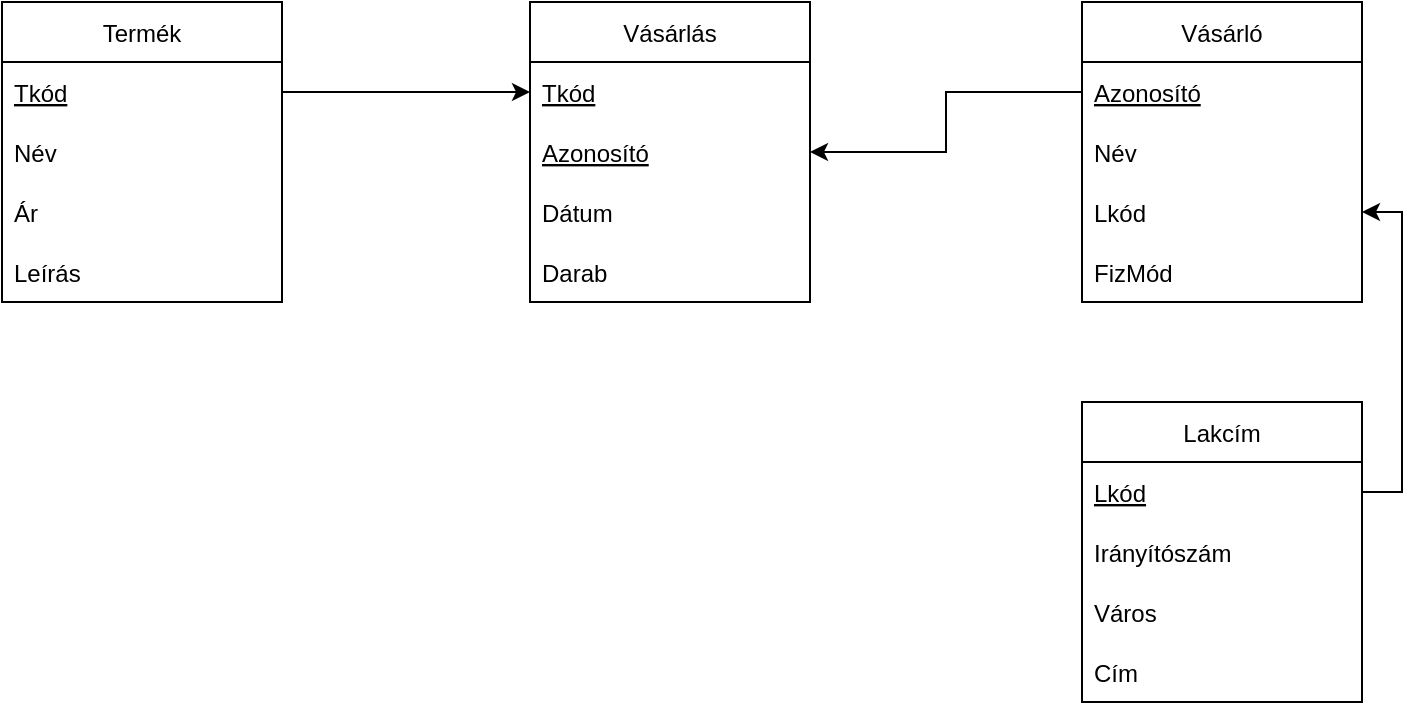 <mxfile type="device" version="20.4.0"><diagram id="51gSqynrOT2nDJ08s5hc" name="1 oldal"><mxGraphModel grid="1" dx="1422" dy="792" gridSize="10" guides="1" tooltips="1" connect="1" arrows="1" fold="1" page="1" pageScale="1" pageWidth="827" pageHeight="1169" math="0" shadow="0"><root><mxCell id="0"/><mxCell id="1" parent="0"/><mxCell id="RFC1I0LMJKI8otfmj6Ni-25" value="" parent="1" style="edgeStyle=orthogonalEdgeStyle;rounded=0;orthogonalLoop=1;jettySize=auto;html=1;exitX=1;exitY=0.5;exitDx=0;exitDy=0;" edge="1" source="RFC1I0LMJKI8otfmj6Ni-3" target="RFC1I0LMJKI8otfmj6Ni-19"><mxGeometry as="geometry" relative="1"><mxPoint as="targetPoint" x="330" y="195"/></mxGeometry></mxCell><mxCell id="RFC1I0LMJKI8otfmj6Ni-2" value="Termék" parent="1" style="swimlane;fontStyle=0;childLayout=stackLayout;horizontal=1;startSize=30;horizontalStack=0;resizeParent=1;resizeParentMax=0;resizeLast=0;collapsible=1;marginBottom=0;" vertex="1"><mxGeometry as="geometry" x="80" y="120" width="140" height="150"/></mxCell><mxCell id="RFC1I0LMJKI8otfmj6Ni-3" value="Tkód" parent="RFC1I0LMJKI8otfmj6Ni-2" style="text;strokeColor=none;fillColor=none;align=left;verticalAlign=middle;spacingLeft=4;spacingRight=4;overflow=hidden;points=[[0,0.5],[1,0.5]];portConstraint=eastwest;rotatable=0;fontStyle=4" vertex="1"><mxGeometry as="geometry" y="30" width="140" height="30"/></mxCell><mxCell id="RFC1I0LMJKI8otfmj6Ni-4" value="Név" parent="RFC1I0LMJKI8otfmj6Ni-2" style="text;strokeColor=none;fillColor=none;align=left;verticalAlign=middle;spacingLeft=4;spacingRight=4;overflow=hidden;points=[[0,0.5],[1,0.5]];portConstraint=eastwest;rotatable=0;" vertex="1"><mxGeometry as="geometry" y="60" width="140" height="30"/></mxCell><mxCell id="RFC1I0LMJKI8otfmj6Ni-5" value="Ár" parent="RFC1I0LMJKI8otfmj6Ni-2" style="text;strokeColor=none;fillColor=none;align=left;verticalAlign=middle;spacingLeft=4;spacingRight=4;overflow=hidden;points=[[0,0.5],[1,0.5]];portConstraint=eastwest;rotatable=0;" vertex="1"><mxGeometry as="geometry" y="90" width="140" height="30"/></mxCell><mxCell id="RFC1I0LMJKI8otfmj6Ni-6" value="Leírás" parent="RFC1I0LMJKI8otfmj6Ni-2" style="text;strokeColor=none;fillColor=none;align=left;verticalAlign=middle;spacingLeft=4;spacingRight=4;overflow=hidden;points=[[0,0.5],[1,0.5]];portConstraint=eastwest;rotatable=0;" vertex="1"><mxGeometry as="geometry" y="120" width="140" height="30"/></mxCell><mxCell id="RFC1I0LMJKI8otfmj6Ni-27" value="" parent="1" style="edgeStyle=orthogonalEdgeStyle;rounded=0;orthogonalLoop=1;jettySize=auto;html=1;exitX=0;exitY=0.5;exitDx=0;exitDy=0;entryX=1;entryY=0.5;entryDx=0;entryDy=0;" edge="1" source="RFC1I0LMJKI8otfmj6Ni-8" target="RFC1I0LMJKI8otfmj6Ni-20"><mxGeometry as="geometry" relative="1"><mxPoint as="targetPoint" x="510" y="195"/></mxGeometry></mxCell><mxCell id="RFC1I0LMJKI8otfmj6Ni-7" value="Vásárló" parent="1" style="swimlane;fontStyle=0;childLayout=stackLayout;horizontal=1;startSize=30;horizontalStack=0;resizeParent=1;resizeParentMax=0;resizeLast=0;collapsible=1;marginBottom=0;" vertex="1"><mxGeometry as="geometry" x="620" y="120" width="140" height="150"/></mxCell><mxCell id="RFC1I0LMJKI8otfmj6Ni-8" value="Azonosító" parent="RFC1I0LMJKI8otfmj6Ni-7" style="text;strokeColor=none;fillColor=none;align=left;verticalAlign=middle;spacingLeft=4;spacingRight=4;overflow=hidden;points=[[0,0.5],[1,0.5]];portConstraint=eastwest;rotatable=0;fontStyle=4" vertex="1"><mxGeometry as="geometry" y="30" width="140" height="30"/></mxCell><mxCell id="RFC1I0LMJKI8otfmj6Ni-9" value="Név" parent="RFC1I0LMJKI8otfmj6Ni-7" style="text;strokeColor=none;fillColor=none;align=left;verticalAlign=middle;spacingLeft=4;spacingRight=4;overflow=hidden;points=[[0,0.5],[1,0.5]];portConstraint=eastwest;rotatable=0;" vertex="1"><mxGeometry as="geometry" y="60" width="140" height="30"/></mxCell><mxCell id="RFC1I0LMJKI8otfmj6Ni-10" value="Lkód" parent="RFC1I0LMJKI8otfmj6Ni-7" style="text;strokeColor=none;fillColor=none;align=left;verticalAlign=middle;spacingLeft=4;spacingRight=4;overflow=hidden;points=[[0,0.5],[1,0.5]];portConstraint=eastwest;rotatable=0;" vertex="1"><mxGeometry as="geometry" y="90" width="140" height="30"/></mxCell><mxCell id="RFC1I0LMJKI8otfmj6Ni-16" value="FizMód" parent="RFC1I0LMJKI8otfmj6Ni-7" style="text;strokeColor=none;fillColor=none;align=left;verticalAlign=middle;spacingLeft=4;spacingRight=4;overflow=hidden;points=[[0,0.5],[1,0.5]];portConstraint=eastwest;rotatable=0;" vertex="1"><mxGeometry as="geometry" y="120" width="140" height="30"/></mxCell><mxCell id="RFC1I0LMJKI8otfmj6Ni-17" value="" parent="1" style="edgeStyle=orthogonalEdgeStyle;rounded=0;orthogonalLoop=1;jettySize=auto;html=1;exitX=1;exitY=0.5;exitDx=0;exitDy=0;" edge="1" source="RFC1I0LMJKI8otfmj6Ni-12" target="RFC1I0LMJKI8otfmj6Ni-10"><mxGeometry as="geometry" relative="1"/></mxCell><mxCell id="RFC1I0LMJKI8otfmj6Ni-11" value="Lakcím" parent="1" style="swimlane;fontStyle=0;childLayout=stackLayout;horizontal=1;startSize=30;horizontalStack=0;resizeParent=1;resizeParentMax=0;resizeLast=0;collapsible=1;marginBottom=0;" vertex="1"><mxGeometry as="geometry" x="620" y="320" width="140" height="150"/></mxCell><mxCell id="RFC1I0LMJKI8otfmj6Ni-12" value="Lkód" parent="RFC1I0LMJKI8otfmj6Ni-11" style="text;strokeColor=none;fillColor=none;align=left;verticalAlign=middle;spacingLeft=4;spacingRight=4;overflow=hidden;points=[[0,0.5],[1,0.5]];portConstraint=eastwest;rotatable=0;fontStyle=4" vertex="1"><mxGeometry as="geometry" y="30" width="140" height="30"/></mxCell><mxCell id="RFC1I0LMJKI8otfmj6Ni-13" value="Irányítószám" parent="RFC1I0LMJKI8otfmj6Ni-11" style="text;strokeColor=none;fillColor=none;align=left;verticalAlign=middle;spacingLeft=4;spacingRight=4;overflow=hidden;points=[[0,0.5],[1,0.5]];portConstraint=eastwest;rotatable=0;" vertex="1"><mxGeometry as="geometry" y="60" width="140" height="30"/></mxCell><mxCell id="RFC1I0LMJKI8otfmj6Ni-14" value="Város" parent="RFC1I0LMJKI8otfmj6Ni-11" style="text;strokeColor=none;fillColor=none;align=left;verticalAlign=middle;spacingLeft=4;spacingRight=4;overflow=hidden;points=[[0,0.5],[1,0.5]];portConstraint=eastwest;rotatable=0;" vertex="1"><mxGeometry as="geometry" y="90" width="140" height="30"/></mxCell><mxCell id="RFC1I0LMJKI8otfmj6Ni-15" value="Cím" parent="RFC1I0LMJKI8otfmj6Ni-11" style="text;strokeColor=none;fillColor=none;align=left;verticalAlign=middle;spacingLeft=4;spacingRight=4;overflow=hidden;points=[[0,0.5],[1,0.5]];portConstraint=eastwest;rotatable=0;" vertex="1"><mxGeometry as="geometry" y="120" width="140" height="30"/></mxCell><mxCell id="RFC1I0LMJKI8otfmj6Ni-18" value="Vásárlás" parent="1" style="swimlane;fontStyle=0;childLayout=stackLayout;horizontal=1;startSize=30;horizontalStack=0;resizeParent=1;resizeParentMax=0;resizeLast=0;collapsible=1;marginBottom=0;" vertex="1"><mxGeometry as="geometry" x="344" y="120" width="140" height="150"/></mxCell><mxCell id="RFC1I0LMJKI8otfmj6Ni-19" value="Tkód" parent="RFC1I0LMJKI8otfmj6Ni-18" style="text;strokeColor=none;fillColor=none;align=left;verticalAlign=middle;spacingLeft=4;spacingRight=4;overflow=hidden;points=[[0,0.5],[1,0.5]];portConstraint=eastwest;rotatable=0;fontStyle=4" vertex="1"><mxGeometry as="geometry" y="30" width="140" height="30"/></mxCell><mxCell id="RFC1I0LMJKI8otfmj6Ni-20" value="Azonosító" parent="RFC1I0LMJKI8otfmj6Ni-18" style="text;strokeColor=none;fillColor=none;align=left;verticalAlign=middle;spacingLeft=4;spacingRight=4;overflow=hidden;points=[[0,0.5],[1,0.5]];portConstraint=eastwest;rotatable=0;fontStyle=4" vertex="1"><mxGeometry as="geometry" y="60" width="140" height="30"/></mxCell><mxCell id="RFC1I0LMJKI8otfmj6Ni-21" value="Dátum " parent="RFC1I0LMJKI8otfmj6Ni-18" style="text;strokeColor=none;fillColor=none;align=left;verticalAlign=middle;spacingLeft=4;spacingRight=4;overflow=hidden;points=[[0,0.5],[1,0.5]];portConstraint=eastwest;rotatable=0;" vertex="1"><mxGeometry as="geometry" y="90" width="140" height="30"/></mxCell><mxCell id="RFC1I0LMJKI8otfmj6Ni-22" value="Darab" parent="RFC1I0LMJKI8otfmj6Ni-18" style="text;strokeColor=none;fillColor=none;align=left;verticalAlign=middle;spacingLeft=4;spacingRight=4;overflow=hidden;points=[[0,0.5],[1,0.5]];portConstraint=eastwest;rotatable=0;" vertex="1"><mxGeometry as="geometry" y="120" width="140" height="30"/></mxCell></root></mxGraphModel></diagram></mxfile>